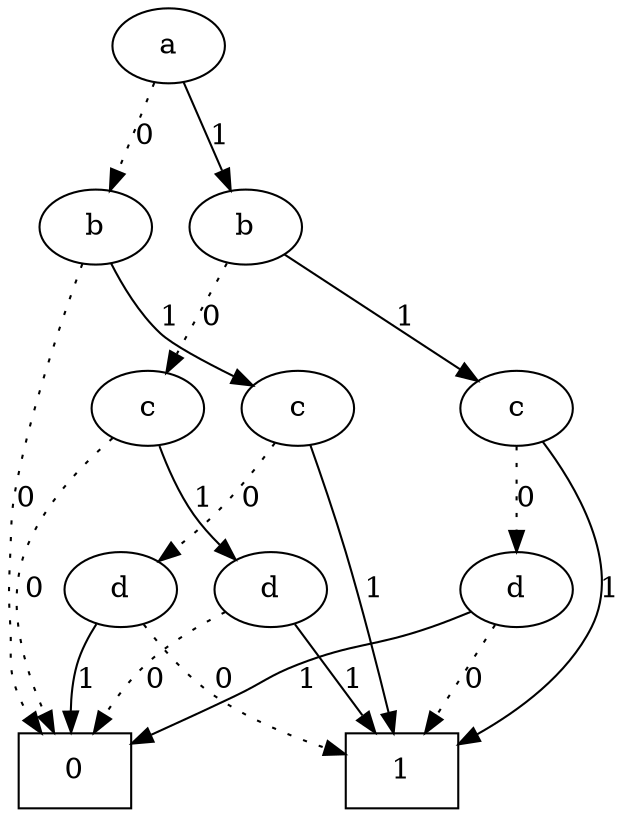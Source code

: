 digraph ROBDD {
 {rank=same 1}
 {rank=same 2 3}
 {rank=same 5 6 7}
 {rank=same 10 13 14}

 0 [label="0", shape=box];
 1 [label="a"]
 2 [label="b"]
 3 [label="b"]
 5 [label="c"]
 6 [label="c"]
 7 [label="c"]
 10 [label="d"]
 13 [label="d"]
 14 [label="d"]
 16 [label="1", shape=box];

 1 -> 2 [label="0", style=dotted]
 1 -> 3 [label="1", style=solid]
 2 -> 0 [label="0", style=dotted]
 2 -> 5 [label="1", style=solid]
 3 -> 6 [label="0", style=dotted]
 3 -> 7 [label="1", style=solid]
 5 -> 10 [label="0", style=dotted]
 5 -> 16 [label="1", style=solid]
 6 -> 0 [label="0", style=dotted]
 6 -> 13 [label="1", style=solid]
 7 -> 14 [label="0", style=dotted]
 7 -> 16 [label="1", style=solid]
 10 -> 16 [label="0", style=dotted]
 10 -> 0 [label="1", style=solid]
 13 -> 0 [label="0", style=dotted]
 13 -> 16 [label="1", style=solid]
 14 -> 16 [label="0", style=dotted]
 14 -> 0 [label="1", style=solid]
}